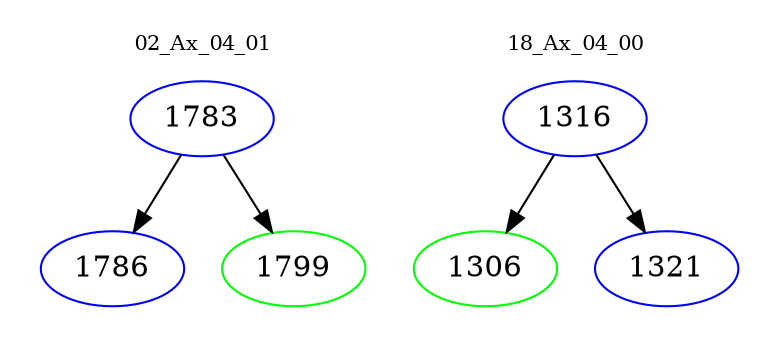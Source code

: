 digraph{
subgraph cluster_0 {
color = white
label = "02_Ax_04_01";
fontsize=10;
T0_1783 [label="1783", color="blue"]
T0_1783 -> T0_1786 [color="black"]
T0_1786 [label="1786", color="blue"]
T0_1783 -> T0_1799 [color="black"]
T0_1799 [label="1799", color="green"]
}
subgraph cluster_1 {
color = white
label = "18_Ax_04_00";
fontsize=10;
T1_1316 [label="1316", color="blue"]
T1_1316 -> T1_1306 [color="black"]
T1_1306 [label="1306", color="green"]
T1_1316 -> T1_1321 [color="black"]
T1_1321 [label="1321", color="blue"]
}
}
